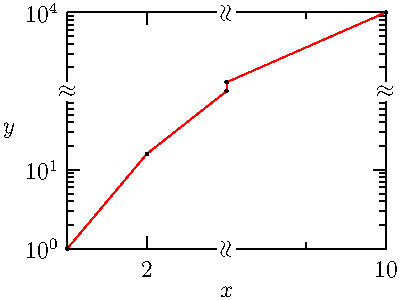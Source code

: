 import graph;

size(200,150,IgnoreAspect);

// Break the x axis at 3; restart at 8:
real a=3, b=8;

// Break the y axis at 100; restart at 1000:
real c=100, d=1000;

scale(Broken(a,b),BrokenLog(c,d));

real[] x={1,2,4,6,10};
real[] y=x^4;

draw(graph(x,y),red,MarkFill[0]);

xaxis("$x$",BottomTop,LeftTicks(Break(a,b)));
yaxis("$y$",LeftRight,RightTicks(Break(c,d)));

label(rotate(90)*Break,(a,point(S).y));
label(rotate(90)*Break,(a,point(N).y));
label(Break,(point(W).x,ScaleY(c)));
label(Break,(point(E).x,ScaleY(c)));

